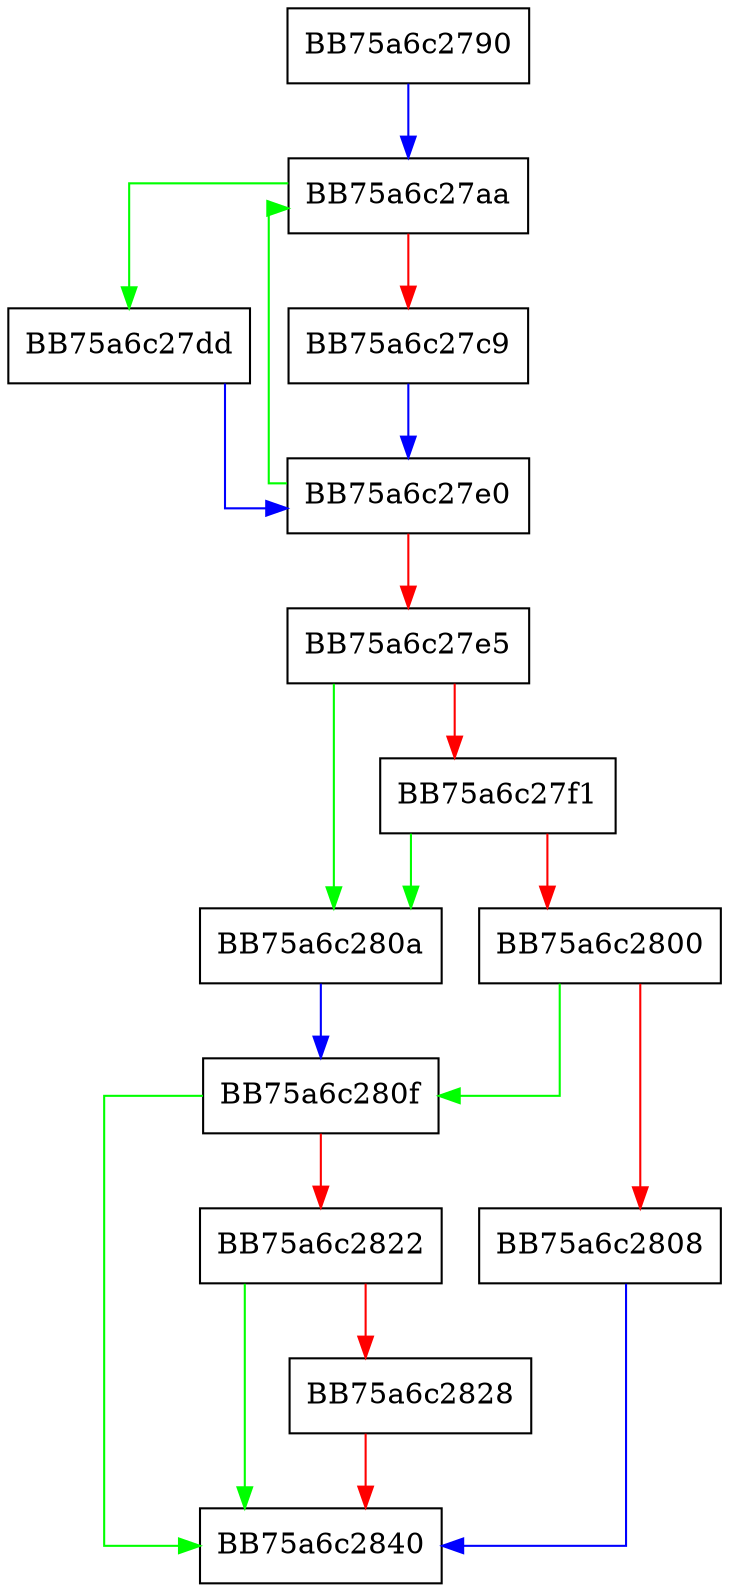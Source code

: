 digraph GetElementPriority {
  node [shape="box"];
  graph [splines=ortho];
  BB75a6c2790 -> BB75a6c27aa [color="blue"];
  BB75a6c27aa -> BB75a6c27dd [color="green"];
  BB75a6c27aa -> BB75a6c27c9 [color="red"];
  BB75a6c27c9 -> BB75a6c27e0 [color="blue"];
  BB75a6c27dd -> BB75a6c27e0 [color="blue"];
  BB75a6c27e0 -> BB75a6c27aa [color="green"];
  BB75a6c27e0 -> BB75a6c27e5 [color="red"];
  BB75a6c27e5 -> BB75a6c280a [color="green"];
  BB75a6c27e5 -> BB75a6c27f1 [color="red"];
  BB75a6c27f1 -> BB75a6c280a [color="green"];
  BB75a6c27f1 -> BB75a6c2800 [color="red"];
  BB75a6c2800 -> BB75a6c280f [color="green"];
  BB75a6c2800 -> BB75a6c2808 [color="red"];
  BB75a6c2808 -> BB75a6c2840 [color="blue"];
  BB75a6c280a -> BB75a6c280f [color="blue"];
  BB75a6c280f -> BB75a6c2840 [color="green"];
  BB75a6c280f -> BB75a6c2822 [color="red"];
  BB75a6c2822 -> BB75a6c2840 [color="green"];
  BB75a6c2822 -> BB75a6c2828 [color="red"];
  BB75a6c2828 -> BB75a6c2840 [color="red"];
}